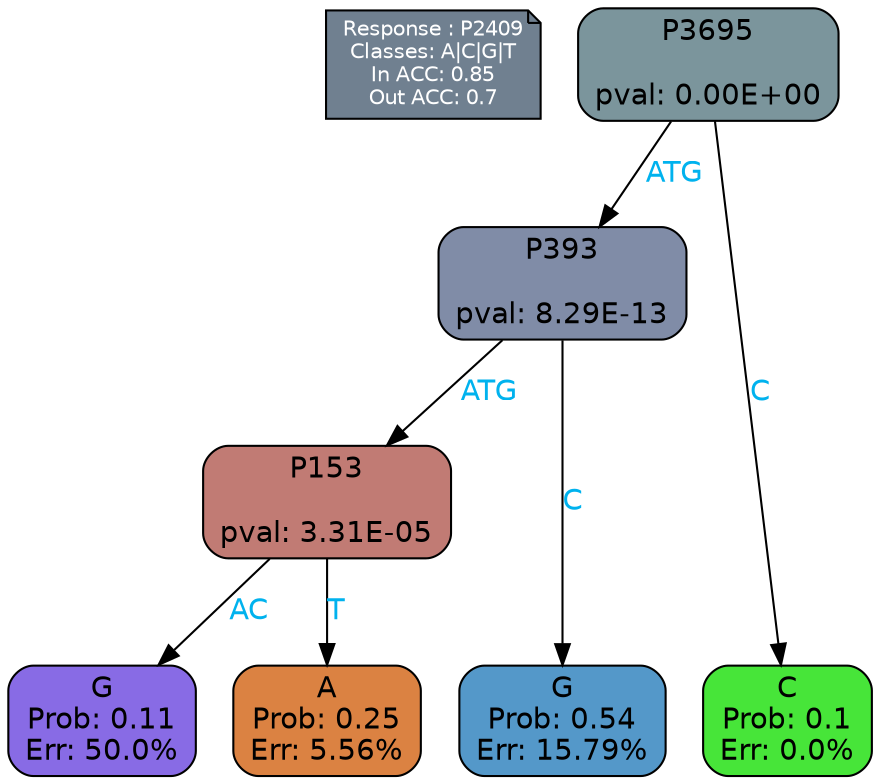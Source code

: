 digraph Tree {
node [shape=box, style="filled, rounded", color="black", fontname=helvetica] ;
graph [ranksep=equally, splines=polylines, bgcolor=transparent, dpi=600] ;
edge [fontname=helvetica] ;
LEGEND [label="Response : P2409
Classes: A|C|G|T
In ACC: 0.85
Out ACC: 0.7
",shape=note,align=left,style=filled,fillcolor="slategray",fontcolor="white",fontsize=10];1 [label="P3695

pval: 0.00E+00", fillcolor="#7b959c"] ;
2 [label="P393

pval: 8.29E-13", fillcolor="#808ca7"] ;
3 [label="P153

pval: 3.31E-05", fillcolor="#c17b74"] ;
4 [label="G
Prob: 0.11
Err: 50.0%", fillcolor="#886be5"] ;
5 [label="A
Prob: 0.25
Err: 5.56%", fillcolor="#db8242"] ;
6 [label="G
Prob: 0.54
Err: 15.79%", fillcolor="#5498c9"] ;
7 [label="C
Prob: 0.1
Err: 0.0%", fillcolor="#47e539"] ;
1 -> 2 [label="ATG",fontcolor=deepskyblue2] ;
1 -> 7 [label="C",fontcolor=deepskyblue2] ;
2 -> 3 [label="ATG",fontcolor=deepskyblue2] ;
2 -> 6 [label="C",fontcolor=deepskyblue2] ;
3 -> 4 [label="AC",fontcolor=deepskyblue2] ;
3 -> 5 [label="T",fontcolor=deepskyblue2] ;
{rank = same; 4;5;6;7;}{rank = same; LEGEND;1;}}